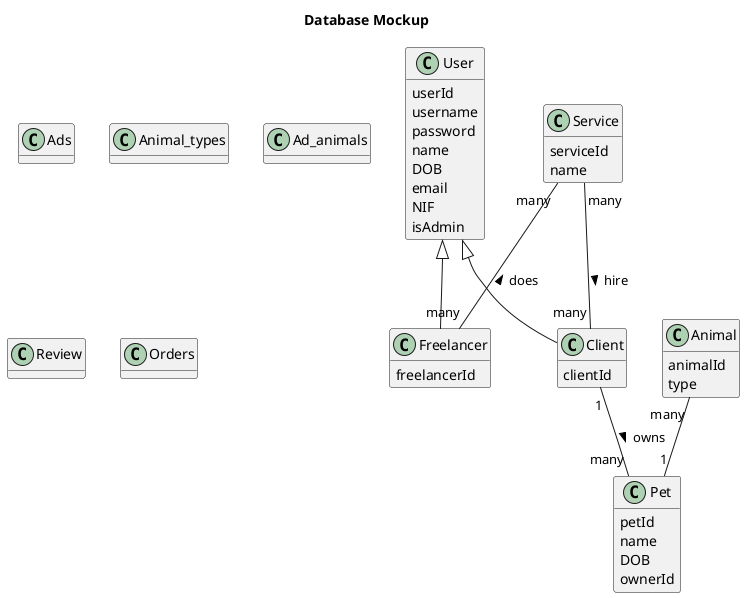 @startuml Database

title "Database Mockup"

hide methods

' classes
class User {
    /'
    PK - userId
    '/

    userId
    username
    password
    name
    DOB
    email
    NIF
    isAdmin
}

class Freelancer {
    /'
    PK - freelancerId
    '/

    freelancerId
}

class Client {
    /'
    PK - clientId
    '/

    clientId
}

class Pet {
    /'
    PK - petId
    FK - owner, aponta para Client
    '/

    petId
    name
    DOB
    ownerId
}

class Service {
    /'
    PK - serviceId
    '/

    serviceId
    name
}

class Ads {

}

class Animal {
    /'
    PK - animalId
    '/

    animalId
    type
}

class Animal_types {
    
}

class Ad_animals {

}

class Review {

}

class Orders {

}


' associations

' inheritance
User <|-- Freelancer
User <|-- Client

Client "1" -- "many" Pet : owns >

Animal "many" -- "1" Pet

Service "many" -- "many" Freelancer : does <
Service "many" -- "many" Client : hire >


@enduml
